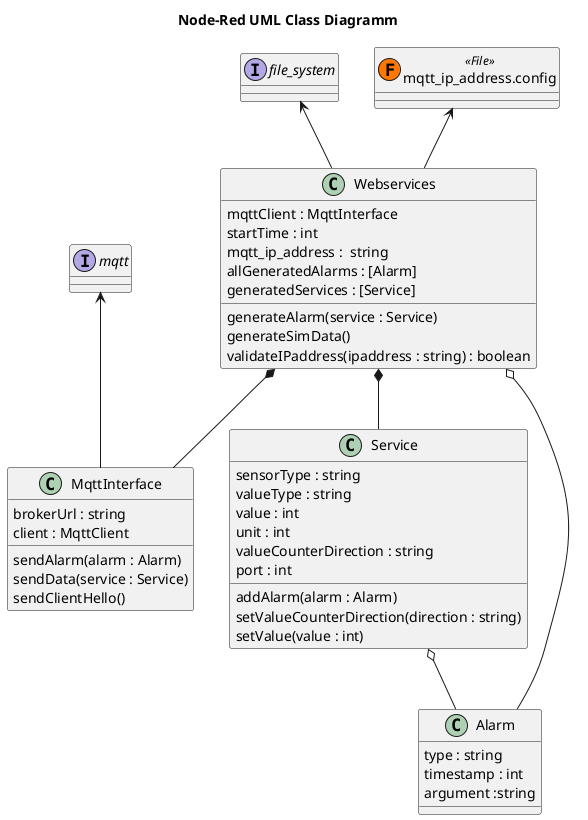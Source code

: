 @startuml

title "Node-Red UML Class Diagramm"

Webservices *-- Service
file_system <-- Webservices
set namespaceSeparator none
mqtt_ip_address.config <-- Webservices
interface file_system
Webservices o-- Alarm
Service o-- Alarm
Webservices *-- MqttInterface
mqtt <-- MqttInterface
interface mqtt

Webservices : mqttClient : MqttInterface
Webservices : startTime : int
Webservices : mqtt_ip_address :  string
Webservices : allGeneratedAlarms : [Alarm]
Webservices : generatedServices : [Service]
Webservices : generateAlarm(service : Service)
Webservices : generateSimData()
Webservices : validateIPaddress(ipaddress : string) : boolean

Service : sensorType : string
Service : valueType : string
Service : value : int
Service : unit : int
Service : valueCounterDirection : string
Service : port : int
Service : addAlarm(alarm : Alarm)
Service : setValueCounterDirection(direction : string)
Service : setValue(value : int)

Alarm : type : string
Alarm : timestamp : int
Alarm : argument :string

MqttInterface : brokerUrl : string
MqttInterface : client : MqttClient
MqttInterface : sendAlarm(alarm : Alarm)
MqttInterface : sendData(service : Service)
MqttInterface : sendClientHello()

class mqtt_ip_address.config << (F,#FF7700) File >>

@enduml